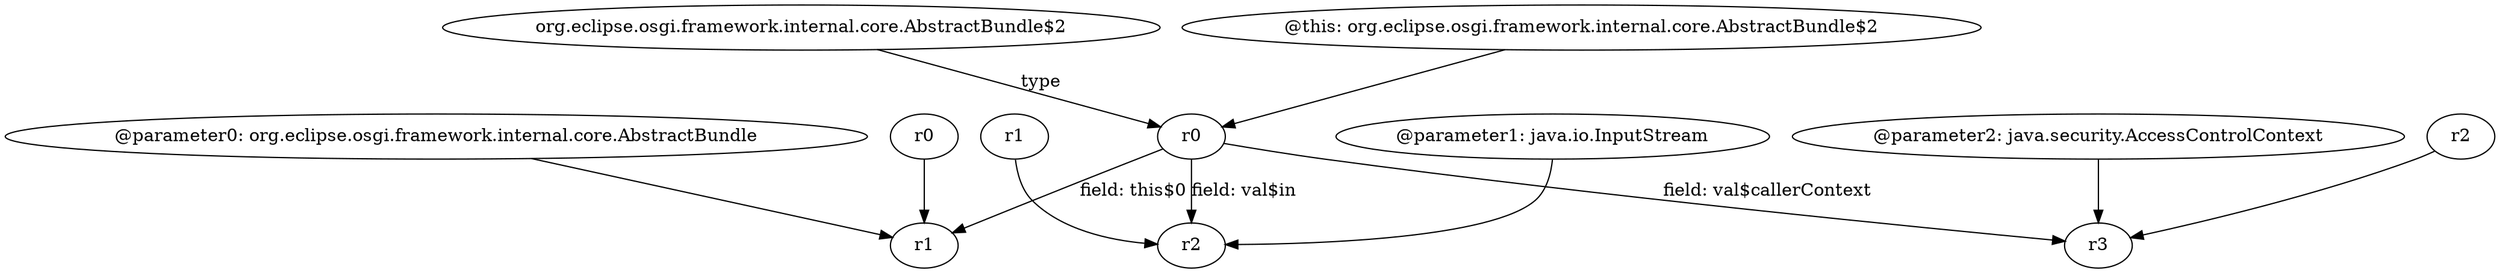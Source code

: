 digraph g {
0[label="r0"]
1[label="r1"]
0->1[label="field: this$0"]
2[label="@parameter1: java.io.InputStream"]
3[label="r2"]
2->3[label=""]
4[label="@parameter0: org.eclipse.osgi.framework.internal.core.AbstractBundle"]
4->1[label=""]
5[label="org.eclipse.osgi.framework.internal.core.AbstractBundle$2"]
5->0[label="type"]
6[label="@parameter2: java.security.AccessControlContext"]
7[label="r3"]
6->7[label=""]
8[label="r0"]
8->1[label=""]
9[label="r2"]
9->7[label=""]
0->3[label="field: val$in"]
10[label="@this: org.eclipse.osgi.framework.internal.core.AbstractBundle$2"]
10->0[label=""]
0->7[label="field: val$callerContext"]
11[label="r1"]
11->3[label=""]
}